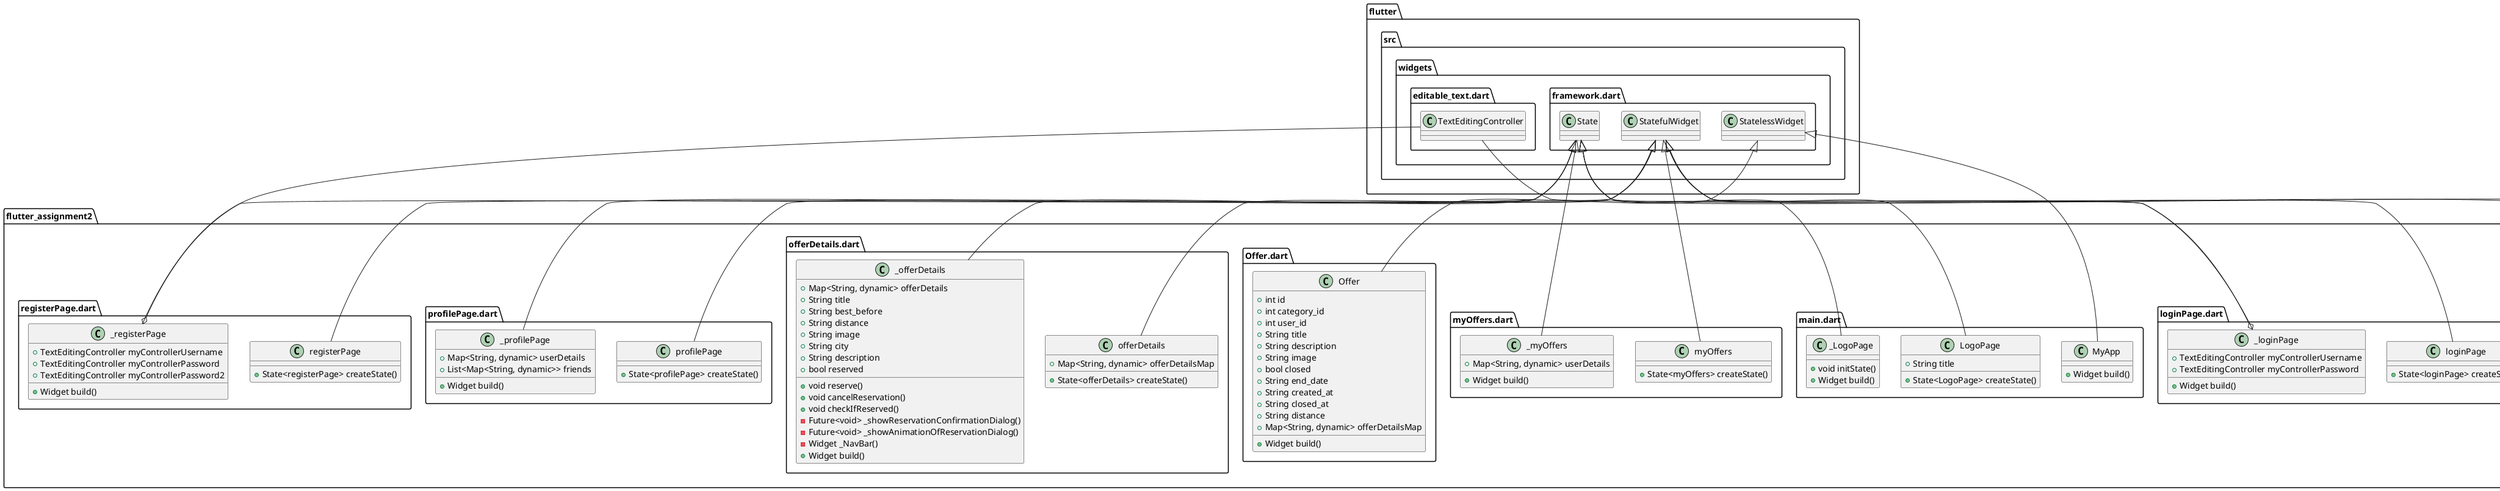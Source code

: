 @startuml
set namespaceSeparator ::

class "flutter_assignment2::homePage.dart::MyHomePage" {
  +State<MyHomePage> createState()
}

"flutter::src::widgets::framework.dart::StatefulWidget" <|-- "flutter_assignment2::homePage.dart::MyHomePage"

class "flutter_assignment2::homePage.dart::_MyHomePageState" {
  +Widget build()
}

"flutter::src::widgets::framework.dart::State" <|-- "flutter_assignment2::homePage.dart::_MyHomePageState"

class "flutter_assignment2::loginPage.dart::loginPage" {
  +State<loginPage> createState()
}

"flutter::src::widgets::framework.dart::StatefulWidget" <|-- "flutter_assignment2::loginPage.dart::loginPage"

class "flutter_assignment2::loginPage.dart::_loginPage" {
  +TextEditingController myControllerUsername
  +TextEditingController myControllerPassword
  +Widget build()
}

"flutter_assignment2::loginPage.dart::_loginPage" o-- "flutter::src::widgets::editable_text.dart::TextEditingController"
"flutter::src::widgets::framework.dart::State" <|-- "flutter_assignment2::loginPage.dart::_loginPage"

class "flutter_assignment2::main.dart::MyApp" {
  +Widget build()
}

"flutter::src::widgets::framework.dart::StatelessWidget" <|-- "flutter_assignment2::main.dart::MyApp"

class "flutter_assignment2::main.dart::LogoPage" {
  +String title
  +State<LogoPage> createState()
}

"flutter::src::widgets::framework.dart::StatefulWidget" <|-- "flutter_assignment2::main.dart::LogoPage"

class "flutter_assignment2::main.dart::_LogoPage" {
  +void initState()
  +Widget build()
}

"flutter::src::widgets::framework.dart::State" <|-- "flutter_assignment2::main.dart::_LogoPage"

class "flutter_assignment2::myOffers.dart::myOffers" {
  +State<myOffers> createState()
}

"flutter::src::widgets::framework.dart::StatefulWidget" <|-- "flutter_assignment2::myOffers.dart::myOffers"

class "flutter_assignment2::myOffers.dart::_myOffers" {
  +Map<String, dynamic> userDetails
  +Widget build()
}

"flutter::src::widgets::framework.dart::State" <|-- "flutter_assignment2::myOffers.dart::_myOffers"

class "flutter_assignment2::Offer.dart::Offer" {
  +int id
  +int category_id
  +int user_id
  +String title
  +String description
  +String image
  +bool closed
  +String end_date
  +String created_at
  +String closed_at
  +String distance
  +Map<String, dynamic> offerDetailsMap
  +Widget build()
}

"flutter::src::widgets::framework.dart::StatelessWidget" <|-- "flutter_assignment2::Offer.dart::Offer"

class "flutter_assignment2::offerDetails.dart::offerDetails" {
  +Map<String, dynamic> offerDetailsMap
  +State<offerDetails> createState()
}

"flutter::src::widgets::framework.dart::StatefulWidget" <|-- "flutter_assignment2::offerDetails.dart::offerDetails"

class "flutter_assignment2::offerDetails.dart::_offerDetails" {
  +Map<String, dynamic> offerDetails
  +String title
  +String best_before
  +String distance
  +String image
  +String city
  +String description
  +bool reserved
  +void reserve()
  +void cancelReservation()
  +void checkIfReserved()
  -Future<void> _showReservationConfirmationDialog()
  -Future<void> _showAnimationOfReservationDialog()
  -Widget _NavBar()
  +Widget build()
}

"flutter::src::widgets::framework.dart::State" <|-- "flutter_assignment2::offerDetails.dart::_offerDetails"

class "flutter_assignment2::profilePage.dart::profilePage" {
  +State<profilePage> createState()
}

"flutter::src::widgets::framework.dart::StatefulWidget" <|-- "flutter_assignment2::profilePage.dart::profilePage"

class "flutter_assignment2::profilePage.dart::_profilePage" {
  +Map<String, dynamic> userDetails
  +List<Map<String, dynamic>> friends
  +Widget build()
}

"flutter::src::widgets::framework.dart::State" <|-- "flutter_assignment2::profilePage.dart::_profilePage"

class "flutter_assignment2::registerPage.dart::registerPage" {
  +State<registerPage> createState()
}

"flutter::src::widgets::framework.dart::StatefulWidget" <|-- "flutter_assignment2::registerPage.dart::registerPage"

class "flutter_assignment2::registerPage.dart::_registerPage" {
  +TextEditingController myControllerUsername
  +TextEditingController myControllerPassword
  +TextEditingController myControllerPassword2
  +Widget build()
}

"flutter_assignment2::registerPage.dart::_registerPage" o-- "flutter::src::widgets::editable_text.dart::TextEditingController"
"flutter::src::widgets::framework.dart::State" <|-- "flutter_assignment2::registerPage.dart::_registerPage"


@enduml